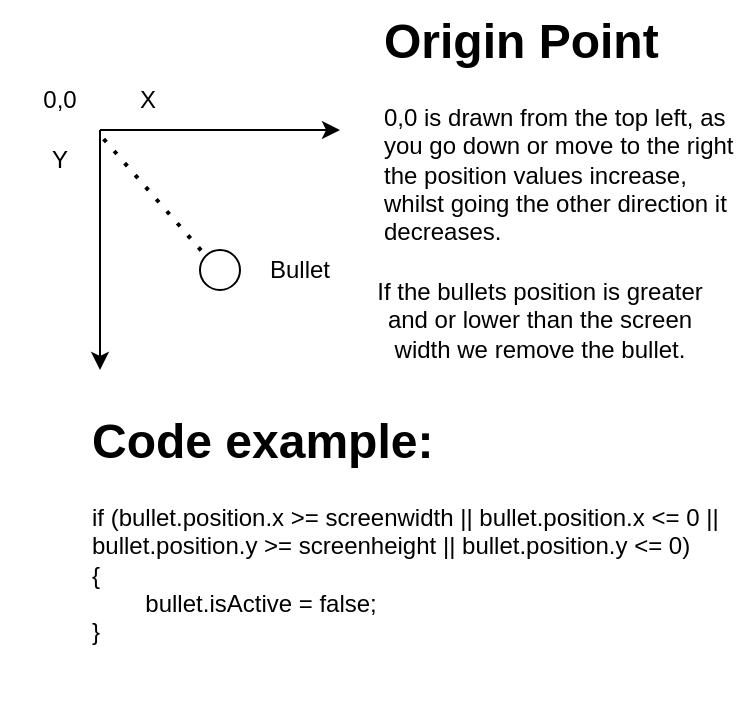<mxfile version="24.2.3" type="github">
  <diagram name="Page-1" id="g-yjPDPW-HHgWMc1HcrO">
    <mxGraphModel dx="808" dy="428" grid="1" gridSize="10" guides="1" tooltips="1" connect="1" arrows="1" fold="1" page="1" pageScale="1" pageWidth="827" pageHeight="1169" math="0" shadow="0">
      <root>
        <mxCell id="0" />
        <mxCell id="1" parent="0" />
        <mxCell id="AwlRGdIBeglMRf0ub5hm-2" value="" style="endArrow=classic;html=1;rounded=0;" edge="1" parent="1">
          <mxGeometry width="50" height="50" relative="1" as="geometry">
            <mxPoint x="80" y="95" as="sourcePoint" />
            <mxPoint x="80" y="215" as="targetPoint" />
          </mxGeometry>
        </mxCell>
        <mxCell id="AwlRGdIBeglMRf0ub5hm-3" value="" style="endArrow=classic;html=1;rounded=0;" edge="1" parent="1">
          <mxGeometry width="50" height="50" relative="1" as="geometry">
            <mxPoint x="80" y="95" as="sourcePoint" />
            <mxPoint x="200" y="95" as="targetPoint" />
          </mxGeometry>
        </mxCell>
        <mxCell id="AwlRGdIBeglMRf0ub5hm-4" value="X" style="text;html=1;align=center;verticalAlign=middle;whiteSpace=wrap;rounded=0;" vertex="1" parent="1">
          <mxGeometry x="74" y="65" width="60" height="30" as="geometry" />
        </mxCell>
        <mxCell id="AwlRGdIBeglMRf0ub5hm-5" value="Y" style="text;html=1;align=center;verticalAlign=middle;whiteSpace=wrap;rounded=0;" vertex="1" parent="1">
          <mxGeometry x="30" y="95" width="60" height="30" as="geometry" />
        </mxCell>
        <mxCell id="AwlRGdIBeglMRf0ub5hm-7" value="0,0" style="text;html=1;align=center;verticalAlign=middle;whiteSpace=wrap;rounded=0;" vertex="1" parent="1">
          <mxGeometry x="30" y="65" width="60" height="30" as="geometry" />
        </mxCell>
        <mxCell id="AwlRGdIBeglMRf0ub5hm-10" value="&lt;h1 style=&quot;margin-top: 0px;&quot;&gt;Origin Point&lt;/h1&gt;&lt;div&gt;0,0 is drawn from the top left, as you go down or move to the right the position values increase, whilst going the other direction it decreases.&lt;/div&gt;" style="text;html=1;whiteSpace=wrap;overflow=hidden;rounded=0;" vertex="1" parent="1">
          <mxGeometry x="220" y="30" width="180" height="120" as="geometry" />
        </mxCell>
        <mxCell id="AwlRGdIBeglMRf0ub5hm-13" value="Bullet" style="text;html=1;align=center;verticalAlign=middle;whiteSpace=wrap;rounded=0;" vertex="1" parent="1">
          <mxGeometry x="150" y="150" width="60" height="30" as="geometry" />
        </mxCell>
        <mxCell id="AwlRGdIBeglMRf0ub5hm-14" value="" style="ellipse;whiteSpace=wrap;html=1;aspect=fixed;" vertex="1" parent="1">
          <mxGeometry x="130" y="155" width="20" height="20" as="geometry" />
        </mxCell>
        <mxCell id="AwlRGdIBeglMRf0ub5hm-15" value="" style="endArrow=none;dashed=1;html=1;dashPattern=1 3;strokeWidth=2;rounded=0;exitX=0.894;exitY=-0.017;exitDx=0;exitDy=0;exitPerimeter=0;entryX=0;entryY=0;entryDx=0;entryDy=0;" edge="1" parent="1" target="AwlRGdIBeglMRf0ub5hm-14">
          <mxGeometry width="50" height="50" relative="1" as="geometry">
            <mxPoint x="81.82" y="99.49" as="sourcePoint" />
            <mxPoint x="198.18" y="130" as="targetPoint" />
          </mxGeometry>
        </mxCell>
        <mxCell id="AwlRGdIBeglMRf0ub5hm-16" value="If the bullets position is greater and or lower than the screen width we remove the bullet." style="text;html=1;align=center;verticalAlign=middle;whiteSpace=wrap;rounded=0;" vertex="1" parent="1">
          <mxGeometry x="210" y="150" width="180" height="80" as="geometry" />
        </mxCell>
        <mxCell id="AwlRGdIBeglMRf0ub5hm-17" value="&lt;h1 style=&quot;margin-top: 0px;&quot;&gt;Code example:&lt;/h1&gt;&lt;div&gt;if (bullet.position.x &amp;gt;= screenwidth || bullet.position.x &amp;lt;= 0 || bullet.position.y &amp;gt;= screenheight || bullet.position.y &amp;lt;= 0)&lt;/div&gt;&lt;div&gt;{&lt;/div&gt;&lt;div&gt;&lt;span style=&quot;white-space: pre;&quot;&gt;&#x9;&lt;/span&gt;bullet.isActive = false;&lt;br&gt;&lt;/div&gt;&lt;div&gt;}&lt;/div&gt;" style="text;html=1;whiteSpace=wrap;overflow=hidden;rounded=0;" vertex="1" parent="1">
          <mxGeometry x="74" y="230" width="320" height="150" as="geometry" />
        </mxCell>
      </root>
    </mxGraphModel>
  </diagram>
</mxfile>
